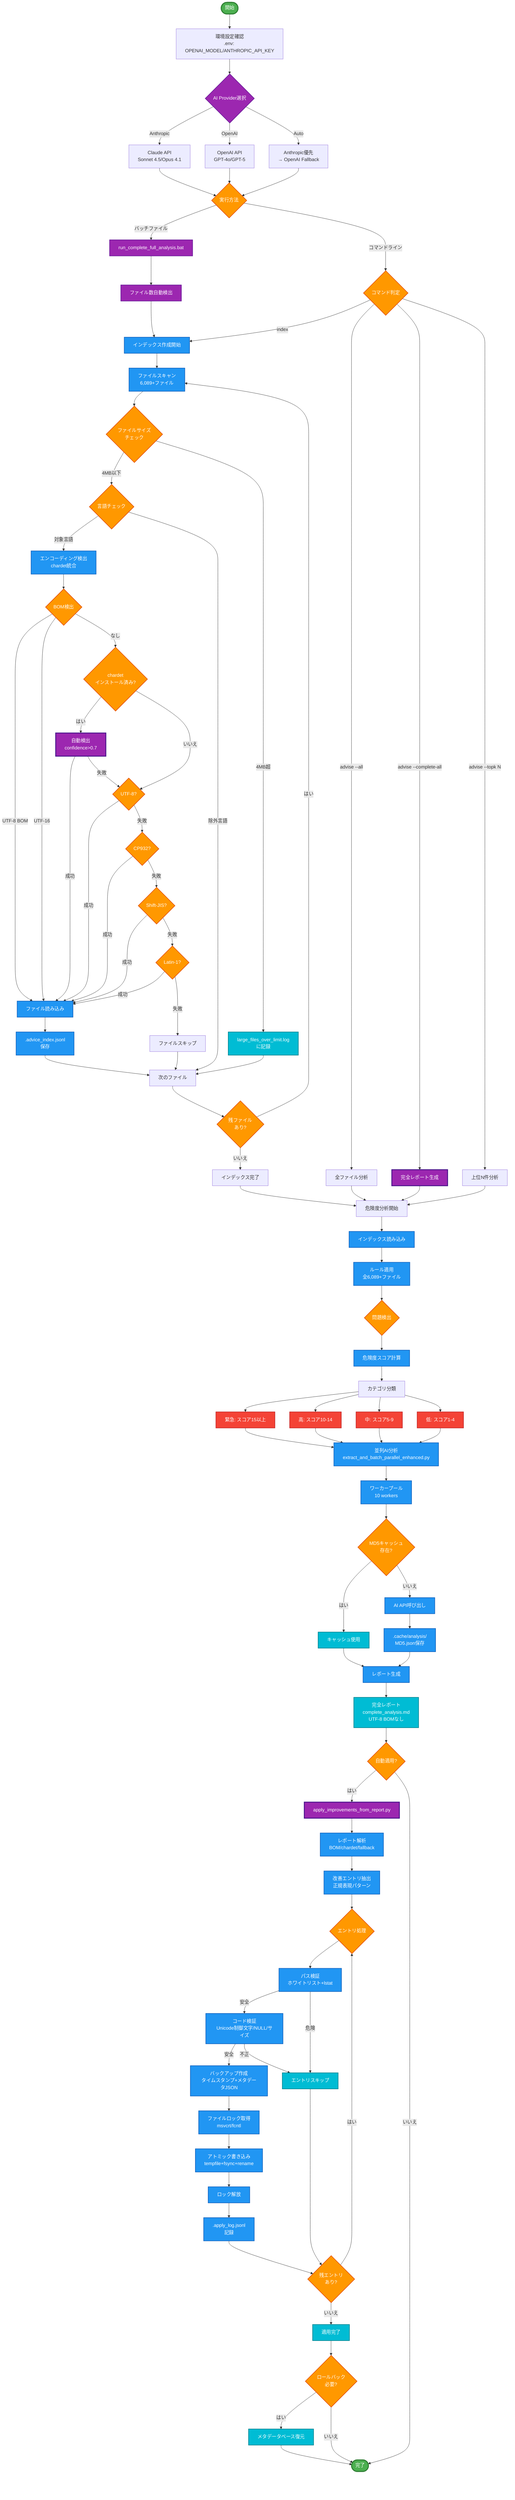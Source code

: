 flowchart TD
    %% コードレビュー処理フロー図 v4.0.0 - 自動適用対応版

    Start([開始]) --> ENV_CHECK[環境設定確認<br/>.env: OPENAI_MODEL/ANTHROPIC_API_KEY]
    ENV_CHECK --> PROVIDER_ROUTE{AI Provider選択}

    PROVIDER_ROUTE -->|Anthropic| CLAUDE_API[Claude API<br/>Sonnet 4.5/Opus 4.1]
    PROVIDER_ROUTE -->|OpenAI| GPT_API[OpenAI API<br/>GPT-4o/GPT-5]
    PROVIDER_ROUTE -->|Auto| AUTO_FALLBACK[Anthropic優先<br/>→ OpenAI Fallback]

    CLAUDE_API --> INPUT{実行方法}
    GPT_API --> INPUT
    AUTO_FALLBACK --> INPUT

    INPUT -->|バッチファイル| BATCH[run_complete_full_analysis.bat]
    INPUT -->|コマンドライン| CMD{コマンド判定}

    BATCH --> AUTO_DETECT[ファイル数自動検出]
    AUTO_DETECT --> INDEX_START

    CMD -->|index| INDEX_START[インデックス作成開始]
    CMD -->|advise --all| REVIEW_ALL[全ファイル分析]
    CMD -->|advise --complete-all| REVIEW_COMPLETE[完全レポート生成]
    CMD -->|advise --topk N| REVIEW_TOPK[上位N件分析]

    %% インデックス処理フロー
    INDEX_START --> SCAN[ファイルスキャン<br/>6,089+ファイル]
    SCAN --> SIZE_CHECK{ファイルサイズ<br/>チェック}
    SIZE_CHECK -->|4MB以下| LANG_CHECK{言語チェック}
    SIZE_CHECK -->|4MB超| LOG_LARGE[large_files_over_limit.log<br/>に記録]
    LOG_LARGE --> NEXT_FILE

    LANG_CHECK -->|対象言語| DETECT_ENCODING[エンコーディング検出<br/>chardet統合]
    LANG_CHECK -->|除外言語| NEXT_FILE[次のファイル]

    DETECT_ENCODING --> CHECK_BOM{BOM検出}
    CHECK_BOM -->|UTF-8 BOM| READ_FILE[ファイル読み込み]
    CHECK_BOM -->|UTF-16| READ_FILE
    CHECK_BOM -->|なし| TRY_CHARDET{chardet<br/>インストール済み?}

    TRY_CHARDET -->|はい| AUTO_DETECT_ENC[自動検出<br/>confidence>0.7]
    TRY_CHARDET -->|いいえ| TRY_UTF8{UTF-8?}

    AUTO_DETECT_ENC -->|成功| READ_FILE
    AUTO_DETECT_ENC -->|失敗| TRY_UTF8

    TRY_UTF8 -->|成功| READ_FILE
    TRY_UTF8 -->|失敗| TRY_CP932{CP932?}
    TRY_CP932 -->|成功| READ_FILE
    TRY_CP932 -->|失敗| TRY_SJIS{Shift-JIS?}
    TRY_SJIS -->|成功| READ_FILE
    TRY_SJIS -->|失敗| TRY_LATIN1{Latin-1?}
    TRY_LATIN1 -->|成功| READ_FILE
    TRY_LATIN1 -->|失敗| SKIP_FILE[ファイルスキップ]

    READ_FILE --> SAVE_INDEX[.advice_index.jsonl<br/>保存]
    SKIP_FILE --> NEXT_FILE
    SAVE_INDEX --> NEXT_FILE

    NEXT_FILE --> MORE_FILES{残ファイル<br/>あり?}
    MORE_FILES -->|はい| SCAN
    MORE_FILES -->|いいえ| INDEX_COMPLETE[インデックス完了]

    %% 危険度分析フロー
    INDEX_COMPLETE --> DANGER_ANALYSIS[危険度分析開始]
    REVIEW_ALL --> DANGER_ANALYSIS
    REVIEW_COMPLETE --> DANGER_ANALYSIS
    REVIEW_TOPK --> DANGER_ANALYSIS

    DANGER_ANALYSIS --> LOAD_DATA[インデックス読み込み]
    LOAD_DATA --> APPLY_RULES[ルール適用<br/>全6,089+ファイル]

    APPLY_RULES --> CHECK_PROBLEMS{問題検出}
    CHECK_PROBLEMS --> CALC_SCORE[危険度スコア計算]

    CALC_SCORE --> CATEGORIZE[カテゴリ分類]
    CATEGORIZE --> CRITICAL[緊急: スコア15以上]
    CATEGORIZE --> HIGH[高: スコア10-14]
    CATEGORIZE --> MEDIUM[中: スコア5-9]
    CATEGORIZE --> LOW[低: スコア1-4]

    CRITICAL --> PARALLEL_PROCESS[並列AI分析<br/>extract_and_batch_parallel_enhanced.py]
    HIGH --> PARALLEL_PROCESS
    MEDIUM --> PARALLEL_PROCESS
    LOW --> PARALLEL_PROCESS

    %% 並列処理フロー（v3.1+）
    PARALLEL_PROCESS --> WORKER_POOL[ワーカープール<br/>10 workers]
    WORKER_POOL --> CACHE_CHECK{MD5キャッシュ<br/>存在?}
    CACHE_CHECK -->|はい| USE_CACHE[キャッシュ使用]
    CACHE_CHECK -->|いいえ| AI_CALL[AI API呼び出し]

    AI_CALL --> CACHE_SAVE[.cache/analysis/<br/>MD5.json保存]
    USE_CACHE --> GENERATE_REPORT
    CACHE_SAVE --> GENERATE_REPORT[レポート生成]

    GENERATE_REPORT --> COMPLETE_REPORT[完全レポート<br/>complete_analysis.md<br/>UTF-8 BOMなし]

    %% v4.0 新機能: 自動適用フロー
    COMPLETE_REPORT --> APPLY_DECISION{自動適用?}
    APPLY_DECISION -->|はい| APPLY_START[apply_improvements_from_report.py]
    APPLY_DECISION -->|いいえ| End

    APPLY_START --> PARSE_REPORT[レポート解析<br/>BOM/chardet/fallback]
    PARSE_REPORT --> EXTRACT_ENTRIES[改善エントリ抽出<br/>正規表現パターン]

    EXTRACT_ENTRIES --> FOREACH_ENTRY{エントリ処理}
    FOREACH_ENTRY --> VALIDATE_PATH[パス検証<br/>ホワイトリスト+lstat]

    VALIDATE_PATH -->|安全| CHECK_CODE[コード検証<br/>Unicode制御文字/NULL/サイズ]
    VALIDATE_PATH -->|危険| SKIP_ENTRY[エントリスキップ]

    CHECK_CODE -->|安全| CREATE_BACKUP[バックアップ作成<br/>タイムスタンプ+メタデータJSON]
    CHECK_CODE -->|不正| SKIP_ENTRY

    CREATE_BACKUP --> ACQUIRE_LOCK[ファイルロック取得<br/>msvcrt/fcntl]
    ACQUIRE_LOCK --> ATOMIC_WRITE[アトミック書き込み<br/>tempfile+fsync+rename]

    ATOMIC_WRITE --> RELEASE_LOCK[ロック解放]
    RELEASE_LOCK --> LOG_SUCCESS[.apply_log.jsonl<br/>記録]

    LOG_SUCCESS --> MORE_ENTRIES{残エントリ<br/>あり?}
    SKIP_ENTRY --> MORE_ENTRIES

    MORE_ENTRIES -->|はい| FOREACH_ENTRY
    MORE_ENTRIES -->|いいえ| APPLY_COMPLETE[適用完了]

    APPLY_COMPLETE --> ROLLBACK_OPTION{ロールバック<br/>必要?}
    ROLLBACK_OPTION -->|はい| ROLLBACK[メタデータベース復元]
    ROLLBACK_OPTION -->|いいえ| End

    ROLLBACK --> End([完了])

    %% スタイル定義
    classDef startEnd fill:#4caf50,stroke:#2e7d32,stroke-width:3px,color:#fff
    classDef process fill:#2196f3,stroke:#1565c0,stroke-width:2px,color:#fff
    classDef decision fill:#ff9800,stroke:#e65100,stroke-width:2px,color:#fff
    classDef batch fill:#9c27b0,stroke:#6a1b9a,stroke-width:2px,color:#fff
    classDef output fill:#00bcd4,stroke:#00838f,stroke-width:2px,color:#fff
    classDef danger fill:#f44336,stroke:#c62828,stroke-width:2px,color:#fff
    classDef v4new fill:#9c27b0,stroke:#4a148c,stroke-width:3px,color:#fff

    class Start,End startEnd
    class INDEX_START,SCAN,DETECT_ENCODING,READ_FILE,SAVE_INDEX,LOAD_DATA,APPLY_RULES,CALC_SCORE,PARALLEL_PROCESS,WORKER_POOL,AI_CALL,CACHE_SAVE,GENERATE_REPORT,PARSE_REPORT,EXTRACT_ENTRIES,VALIDATE_PATH,CHECK_CODE,CREATE_BACKUP,ACQUIRE_LOCK,ATOMIC_WRITE,RELEASE_LOCK,LOG_SUCCESS process
    class INPUT,CMD,SIZE_CHECK,LANG_CHECK,CHECK_BOM,TRY_CHARDET,TRY_UTF8,TRY_CP932,TRY_SJIS,TRY_LATIN1,MORE_FILES,CHECK_PROBLEMS,CACHE_CHECK,APPLY_DECISION,FOREACH_ENTRY,MORE_ENTRIES,ROLLBACK_OPTION decision
    class BATCH,AUTO_DETECT,PROVIDER_ROUTE batch
    class COMPLETE_REPORT,LOG_LARGE,USE_CACHE,SKIP_ENTRY,APPLY_COMPLETE,ROLLBACK output
    class CRITICAL,HIGH,MEDIUM,LOW danger
    class APPLY_START,REVIEW_COMPLETE,AUTO_DETECT_ENC v4new